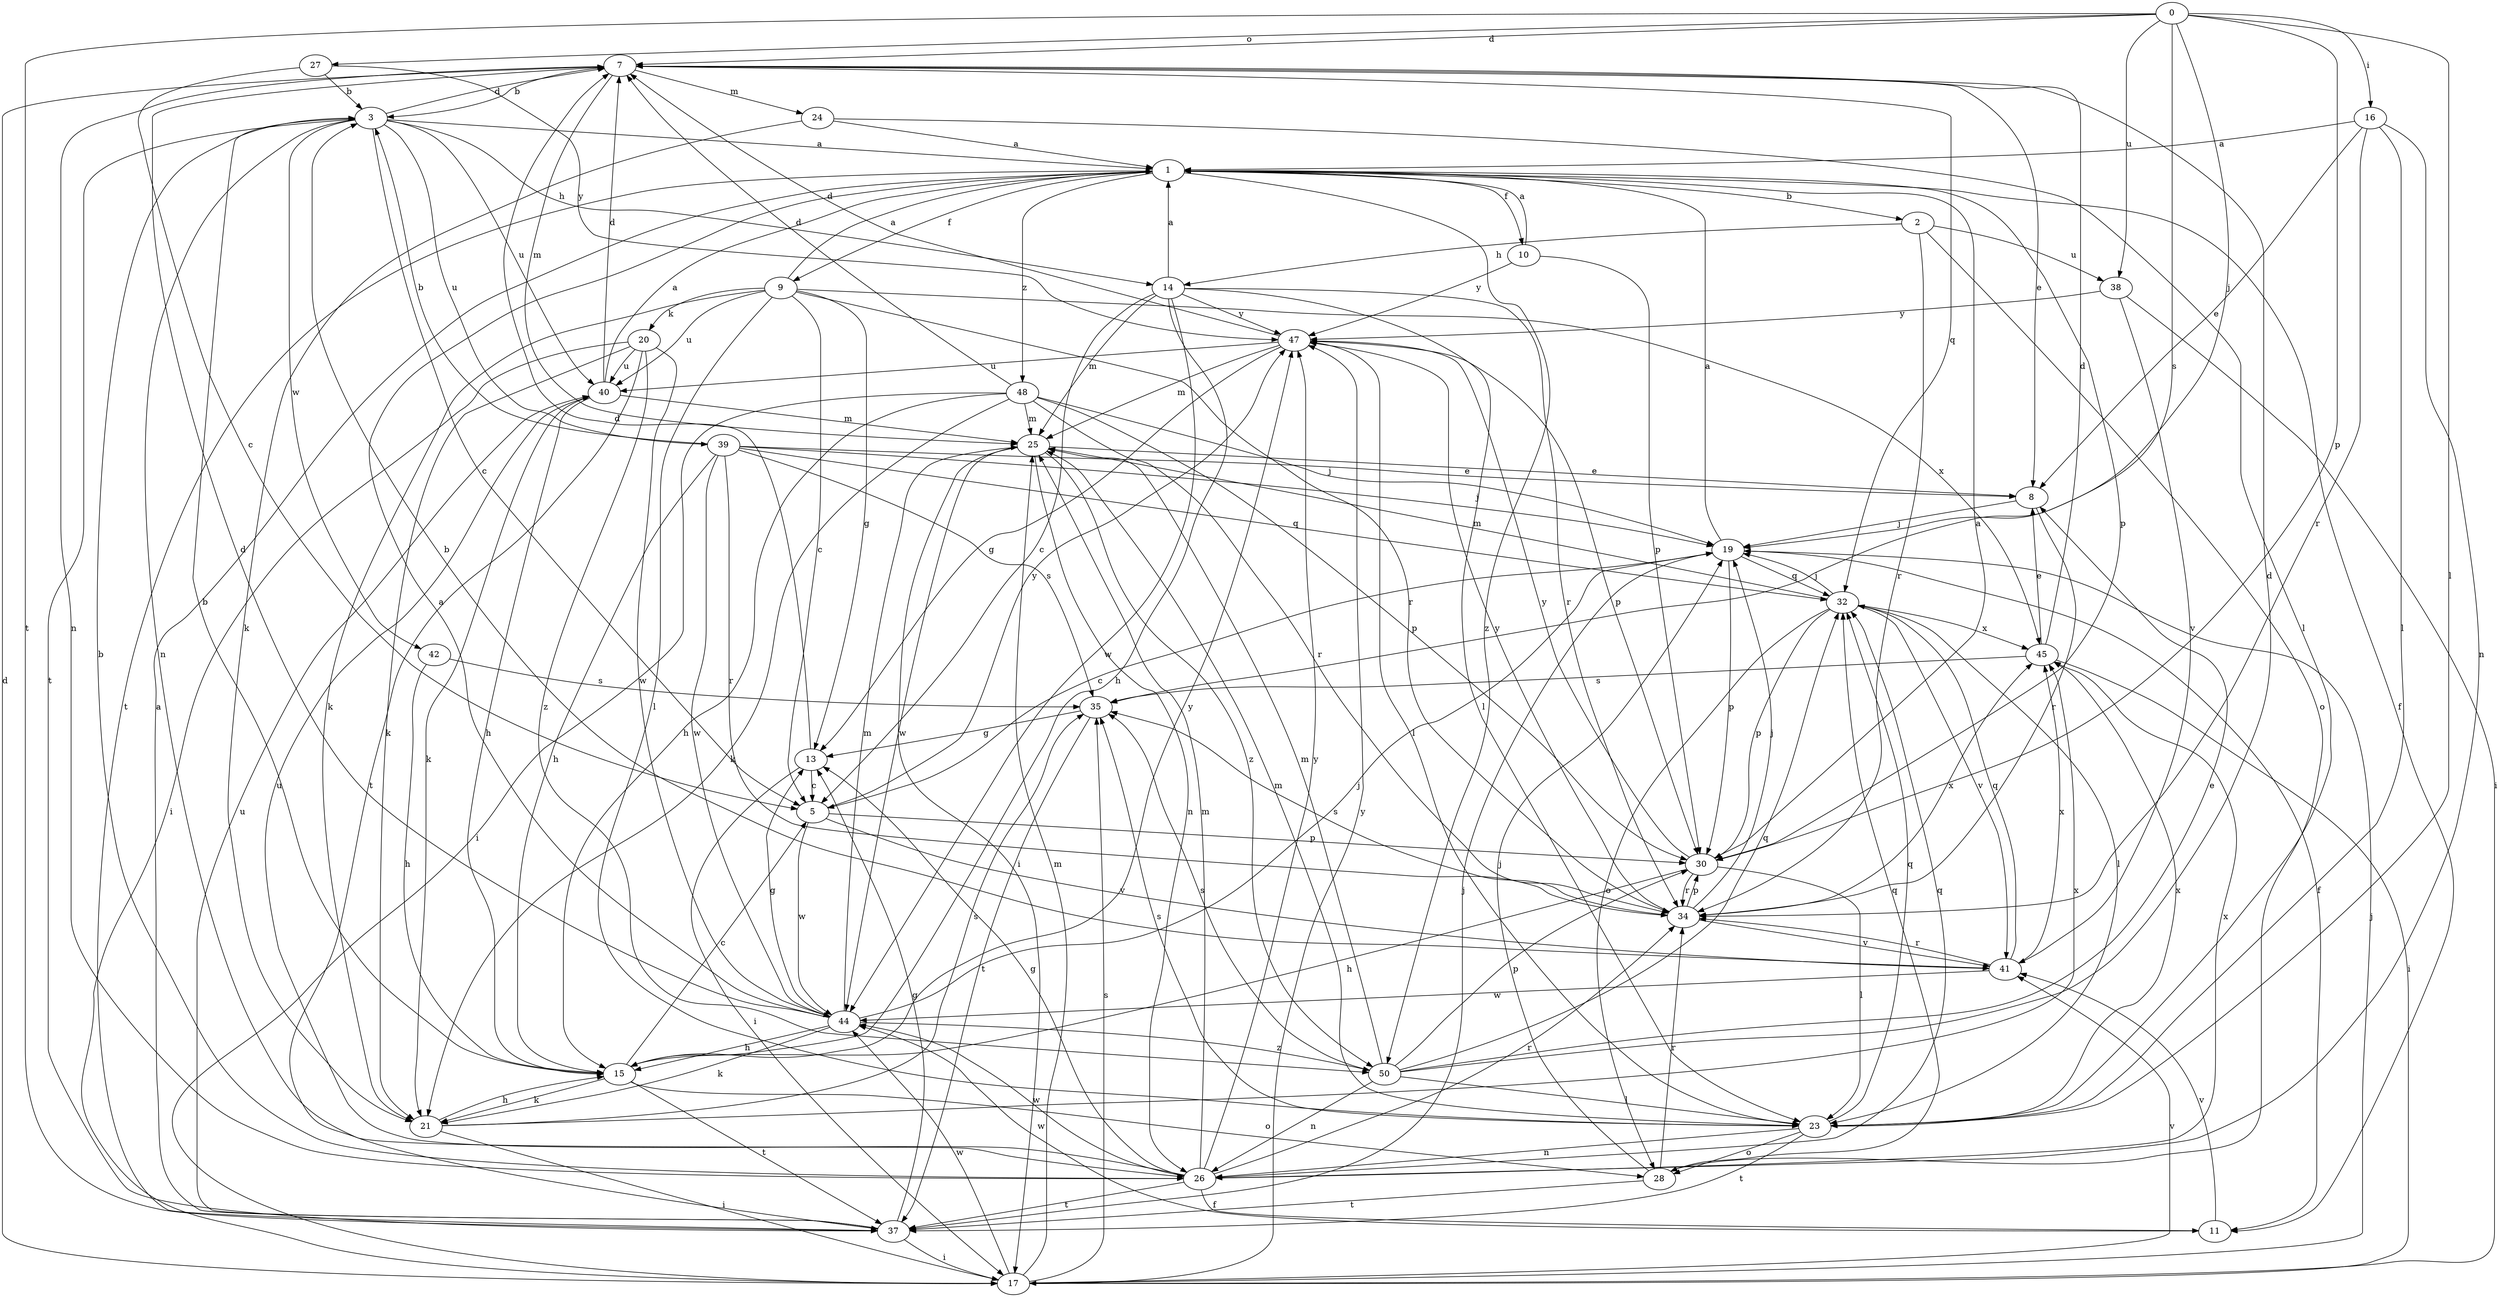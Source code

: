 strict digraph  {
0;
1;
2;
3;
5;
7;
8;
9;
10;
11;
13;
14;
15;
16;
17;
19;
20;
21;
23;
24;
25;
26;
27;
28;
30;
32;
34;
35;
37;
38;
39;
40;
41;
42;
44;
45;
47;
48;
50;
0 -> 7  [label=d];
0 -> 16  [label=i];
0 -> 19  [label=j];
0 -> 23  [label=l];
0 -> 27  [label=o];
0 -> 30  [label=p];
0 -> 35  [label=s];
0 -> 37  [label=t];
0 -> 38  [label=u];
1 -> 2  [label=b];
1 -> 9  [label=f];
1 -> 10  [label=f];
1 -> 11  [label=f];
1 -> 30  [label=p];
1 -> 37  [label=t];
1 -> 48  [label=z];
1 -> 50  [label=z];
2 -> 14  [label=h];
2 -> 28  [label=o];
2 -> 34  [label=r];
2 -> 38  [label=u];
3 -> 1  [label=a];
3 -> 5  [label=c];
3 -> 7  [label=d];
3 -> 14  [label=h];
3 -> 26  [label=n];
3 -> 37  [label=t];
3 -> 39  [label=u];
3 -> 40  [label=u];
3 -> 42  [label=w];
5 -> 30  [label=p];
5 -> 41  [label=v];
5 -> 44  [label=w];
5 -> 47  [label=y];
7 -> 3  [label=b];
7 -> 8  [label=e];
7 -> 24  [label=m];
7 -> 25  [label=m];
7 -> 26  [label=n];
7 -> 32  [label=q];
8 -> 19  [label=j];
8 -> 34  [label=r];
9 -> 1  [label=a];
9 -> 5  [label=c];
9 -> 13  [label=g];
9 -> 20  [label=k];
9 -> 21  [label=k];
9 -> 23  [label=l];
9 -> 34  [label=r];
9 -> 40  [label=u];
9 -> 45  [label=x];
10 -> 1  [label=a];
10 -> 30  [label=p];
10 -> 47  [label=y];
11 -> 41  [label=v];
11 -> 44  [label=w];
13 -> 5  [label=c];
13 -> 7  [label=d];
13 -> 17  [label=i];
14 -> 1  [label=a];
14 -> 5  [label=c];
14 -> 15  [label=h];
14 -> 23  [label=l];
14 -> 25  [label=m];
14 -> 34  [label=r];
14 -> 44  [label=w];
14 -> 47  [label=y];
15 -> 3  [label=b];
15 -> 5  [label=c];
15 -> 21  [label=k];
15 -> 28  [label=o];
15 -> 37  [label=t];
15 -> 47  [label=y];
16 -> 1  [label=a];
16 -> 8  [label=e];
16 -> 23  [label=l];
16 -> 26  [label=n];
16 -> 34  [label=r];
17 -> 7  [label=d];
17 -> 19  [label=j];
17 -> 25  [label=m];
17 -> 35  [label=s];
17 -> 41  [label=v];
17 -> 44  [label=w];
17 -> 47  [label=y];
19 -> 1  [label=a];
19 -> 5  [label=c];
19 -> 11  [label=f];
19 -> 30  [label=p];
19 -> 32  [label=q];
20 -> 17  [label=i];
20 -> 21  [label=k];
20 -> 37  [label=t];
20 -> 40  [label=u];
20 -> 44  [label=w];
20 -> 50  [label=z];
21 -> 15  [label=h];
21 -> 17  [label=i];
21 -> 35  [label=s];
21 -> 45  [label=x];
23 -> 25  [label=m];
23 -> 26  [label=n];
23 -> 28  [label=o];
23 -> 32  [label=q];
23 -> 35  [label=s];
23 -> 37  [label=t];
23 -> 45  [label=x];
24 -> 1  [label=a];
24 -> 21  [label=k];
24 -> 23  [label=l];
25 -> 8  [label=e];
25 -> 17  [label=i];
25 -> 26  [label=n];
25 -> 44  [label=w];
25 -> 50  [label=z];
26 -> 3  [label=b];
26 -> 11  [label=f];
26 -> 13  [label=g];
26 -> 25  [label=m];
26 -> 32  [label=q];
26 -> 34  [label=r];
26 -> 37  [label=t];
26 -> 40  [label=u];
26 -> 44  [label=w];
26 -> 45  [label=x];
26 -> 47  [label=y];
27 -> 3  [label=b];
27 -> 5  [label=c];
27 -> 47  [label=y];
28 -> 19  [label=j];
28 -> 32  [label=q];
28 -> 34  [label=r];
28 -> 37  [label=t];
30 -> 1  [label=a];
30 -> 15  [label=h];
30 -> 23  [label=l];
30 -> 34  [label=r];
30 -> 47  [label=y];
32 -> 19  [label=j];
32 -> 23  [label=l];
32 -> 25  [label=m];
32 -> 28  [label=o];
32 -> 30  [label=p];
32 -> 41  [label=v];
32 -> 45  [label=x];
34 -> 19  [label=j];
34 -> 30  [label=p];
34 -> 35  [label=s];
34 -> 41  [label=v];
34 -> 45  [label=x];
34 -> 47  [label=y];
35 -> 13  [label=g];
35 -> 37  [label=t];
37 -> 1  [label=a];
37 -> 13  [label=g];
37 -> 17  [label=i];
37 -> 19  [label=j];
37 -> 40  [label=u];
38 -> 17  [label=i];
38 -> 41  [label=v];
38 -> 47  [label=y];
39 -> 3  [label=b];
39 -> 8  [label=e];
39 -> 15  [label=h];
39 -> 19  [label=j];
39 -> 32  [label=q];
39 -> 34  [label=r];
39 -> 35  [label=s];
39 -> 44  [label=w];
40 -> 1  [label=a];
40 -> 7  [label=d];
40 -> 15  [label=h];
40 -> 21  [label=k];
40 -> 25  [label=m];
41 -> 3  [label=b];
41 -> 32  [label=q];
41 -> 34  [label=r];
41 -> 44  [label=w];
41 -> 45  [label=x];
42 -> 15  [label=h];
42 -> 35  [label=s];
44 -> 1  [label=a];
44 -> 7  [label=d];
44 -> 13  [label=g];
44 -> 15  [label=h];
44 -> 19  [label=j];
44 -> 21  [label=k];
44 -> 25  [label=m];
44 -> 50  [label=z];
45 -> 7  [label=d];
45 -> 8  [label=e];
45 -> 17  [label=i];
45 -> 35  [label=s];
47 -> 7  [label=d];
47 -> 13  [label=g];
47 -> 23  [label=l];
47 -> 25  [label=m];
47 -> 30  [label=p];
47 -> 40  [label=u];
48 -> 7  [label=d];
48 -> 15  [label=h];
48 -> 17  [label=i];
48 -> 19  [label=j];
48 -> 21  [label=k];
48 -> 25  [label=m];
48 -> 30  [label=p];
48 -> 34  [label=r];
50 -> 7  [label=d];
50 -> 8  [label=e];
50 -> 23  [label=l];
50 -> 25  [label=m];
50 -> 26  [label=n];
50 -> 30  [label=p];
50 -> 32  [label=q];
50 -> 35  [label=s];
}
